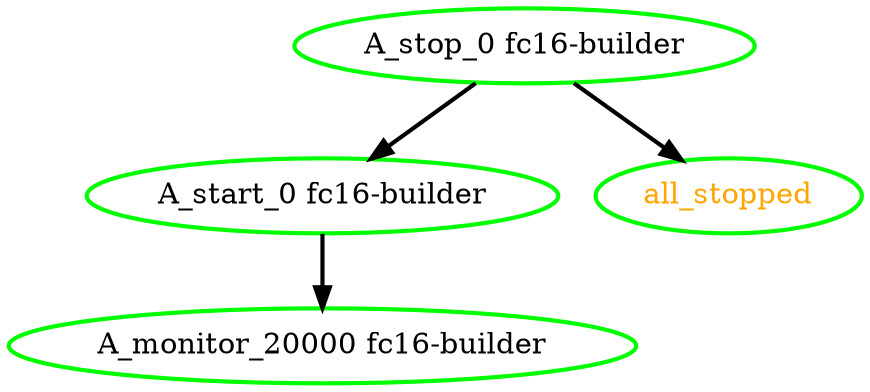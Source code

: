  digraph "g" {
"A_monitor_20000 fc16-builder" [ style=bold color="green" fontcolor="black"]
"A_start_0 fc16-builder" -> "A_monitor_20000 fc16-builder" [ style = bold]
"A_start_0 fc16-builder" [ style=bold color="green" fontcolor="black"]
"A_stop_0 fc16-builder" -> "A_start_0 fc16-builder" [ style = bold]
"A_stop_0 fc16-builder" -> "all_stopped" [ style = bold]
"A_stop_0 fc16-builder" [ style=bold color="green" fontcolor="black"]
"all_stopped" [ style=bold color="green" fontcolor="orange"]
}

